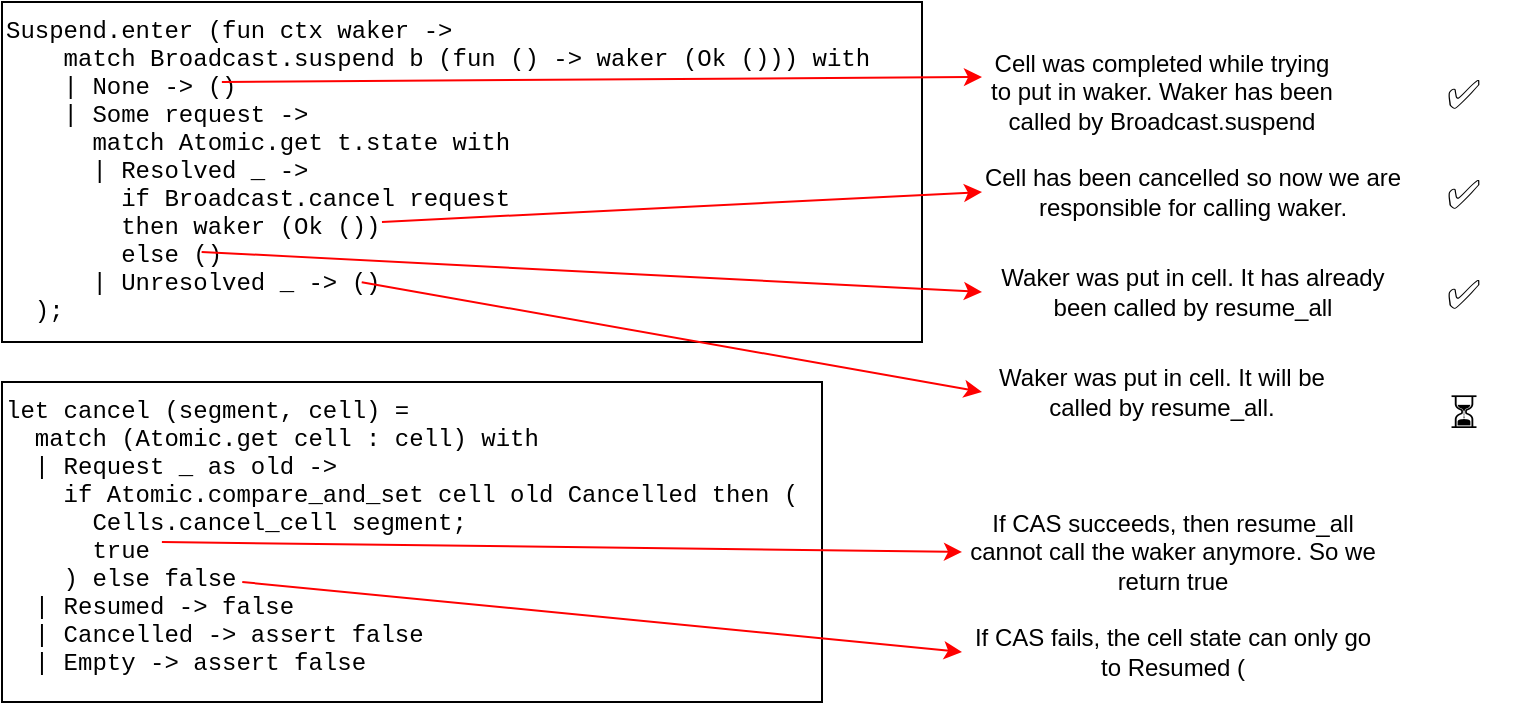 <mxfile version="22.1.2" type="device">
  <diagram name="Page-1" id="443lTc8KsaYGnsk-Nlpa">
    <mxGraphModel dx="1114" dy="596" grid="1" gridSize="10" guides="1" tooltips="1" connect="1" arrows="1" fold="1" page="1" pageScale="1" pageWidth="850" pageHeight="1100" math="0" shadow="0">
      <root>
        <mxCell id="0" />
        <mxCell id="1" parent="0" />
        <mxCell id="k81bwFb3jEkahaWm8Jr0-32" value="Suspend.enter (fun ctx waker -&gt;&#xa;    match Broadcast.suspend b (fun () -&gt; waker (Ok ())) with&#xa;    | None -&gt; ()  &#xa;    | Some request -&gt;&#xa;      match Atomic.get t.state with&#xa;      | Resolved _ -&gt;&#xa;        if Broadcast.cancel request &#xa;        then waker (Ok ())&#xa;        else ()&#xa;      | Unresolved _ -&gt; ()&#xa;  );&#xa;" style="rounded=0;align=left;verticalAlign=top;fontFamily=Courier New;" vertex="1" parent="1">
          <mxGeometry x="200" y="280" width="460" height="170" as="geometry" />
        </mxCell>
        <mxCell id="k81bwFb3jEkahaWm8Jr0-34" value="let cancel (segment, cell) =&#xa;  match (Atomic.get cell : cell) with&#xa;  | Request _ as old -&gt;&#xa;    if Atomic.compare_and_set cell old Cancelled then (&#xa;      Cells.cancel_cell segment;&#xa;      true&#xa;    ) else false          &#xa;  | Resumed -&gt; false      &#xa;  | Cancelled -&gt; assert false&#xa;  | Empty -&gt; assert false&#xa;" style="rounded=0;align=left;verticalAlign=top;fontFamily=Courier New;" vertex="1" parent="1">
          <mxGeometry x="200" y="470" width="410" height="160" as="geometry" />
        </mxCell>
        <mxCell id="k81bwFb3jEkahaWm8Jr0-37" value="Cell was completed while trying to put in waker. Waker has been called by Broadcast.suspend" style="text;strokeColor=none;align=center;fillColor=none;html=1;verticalAlign=middle;whiteSpace=wrap;rounded=0;" vertex="1" parent="1">
          <mxGeometry x="690" y="310" width="180" height="30" as="geometry" />
        </mxCell>
        <mxCell id="k81bwFb3jEkahaWm8Jr0-38" value="Waker was put in cell. It will be called by resume_all." style="text;strokeColor=none;align=center;fillColor=none;html=1;verticalAlign=middle;whiteSpace=wrap;rounded=0;" vertex="1" parent="1">
          <mxGeometry x="690" y="460" width="180" height="30" as="geometry" />
        </mxCell>
        <mxCell id="k81bwFb3jEkahaWm8Jr0-39" value="" style="endArrow=classic;html=1;rounded=0;entryX=0;entryY=0.5;entryDx=0;entryDy=0;exitX=0.391;exitY=0.824;exitDx=0;exitDy=0;exitPerimeter=0;strokeColor=#FF0000;" edge="1" parent="1" source="k81bwFb3jEkahaWm8Jr0-32" target="k81bwFb3jEkahaWm8Jr0-38">
          <mxGeometry width="50" height="50" relative="1" as="geometry">
            <mxPoint x="770" y="530" as="sourcePoint" />
            <mxPoint x="820" y="480" as="targetPoint" />
          </mxGeometry>
        </mxCell>
        <mxCell id="k81bwFb3jEkahaWm8Jr0-40" value="" style="endArrow=classic;html=1;rounded=0;exitX=0.239;exitY=0.235;exitDx=0;exitDy=0;exitPerimeter=0;entryX=0;entryY=0.25;entryDx=0;entryDy=0;strokeColor=#FF0000;" edge="1" parent="1" source="k81bwFb3jEkahaWm8Jr0-32" target="k81bwFb3jEkahaWm8Jr0-37">
          <mxGeometry width="50" height="50" relative="1" as="geometry">
            <mxPoint x="650" y="530" as="sourcePoint" />
            <mxPoint x="690" y="440" as="targetPoint" />
          </mxGeometry>
        </mxCell>
        <mxCell id="k81bwFb3jEkahaWm8Jr0-41" value="Waker was put in cell. It has already been called by resume_all" style="text;strokeColor=none;align=center;fillColor=none;html=1;verticalAlign=middle;whiteSpace=wrap;rounded=0;" vertex="1" parent="1">
          <mxGeometry x="690" y="410" width="211" height="30" as="geometry" />
        </mxCell>
        <mxCell id="k81bwFb3jEkahaWm8Jr0-42" value="" style="endArrow=classic;html=1;rounded=0;entryX=0;entryY=0.5;entryDx=0;entryDy=0;exitX=0.217;exitY=0.735;exitDx=0;exitDy=0;exitPerimeter=0;strokeColor=#FF0000;" edge="1" parent="1" source="k81bwFb3jEkahaWm8Jr0-32" target="k81bwFb3jEkahaWm8Jr0-41">
          <mxGeometry width="50" height="50" relative="1" as="geometry">
            <mxPoint x="640" y="490" as="sourcePoint" />
            <mxPoint x="690" y="510" as="targetPoint" />
          </mxGeometry>
        </mxCell>
        <mxCell id="k81bwFb3jEkahaWm8Jr0-43" value="" style="endArrow=classic;html=1;rounded=0;exitX=0.413;exitY=0.647;exitDx=0;exitDy=0;exitPerimeter=0;entryX=0;entryY=0.5;entryDx=0;entryDy=0;strokeColor=#FF0000;" edge="1" parent="1" source="k81bwFb3jEkahaWm8Jr0-32" target="k81bwFb3jEkahaWm8Jr0-44">
          <mxGeometry width="50" height="50" relative="1" as="geometry">
            <mxPoint x="640" y="490" as="sourcePoint" />
            <mxPoint x="680" y="360" as="targetPoint" />
          </mxGeometry>
        </mxCell>
        <mxCell id="k81bwFb3jEkahaWm8Jr0-44" value="Cell has been cancelled so now we are responsible for calling waker." style="text;strokeColor=none;align=center;fillColor=none;html=1;verticalAlign=middle;whiteSpace=wrap;rounded=0;" vertex="1" parent="1">
          <mxGeometry x="690" y="360" width="211" height="30" as="geometry" />
        </mxCell>
        <mxCell id="k81bwFb3jEkahaWm8Jr0-45" value="If CAS succeeds, then resume_all cannot call the waker anymore. So we return true" style="text;strokeColor=none;align=center;fillColor=none;html=1;verticalAlign=middle;whiteSpace=wrap;rounded=0;" vertex="1" parent="1">
          <mxGeometry x="680" y="540" width="211" height="30" as="geometry" />
        </mxCell>
        <mxCell id="k81bwFb3jEkahaWm8Jr0-47" value="&lt;font style=&quot;font-size: 20px;&quot;&gt;✅&lt;/font&gt;" style="text;strokeColor=none;align=center;fillColor=none;html=1;verticalAlign=middle;whiteSpace=wrap;rounded=0;" vertex="1" parent="1">
          <mxGeometry x="901" y="310" width="60" height="30" as="geometry" />
        </mxCell>
        <mxCell id="k81bwFb3jEkahaWm8Jr0-48" value="&lt;font style=&quot;font-size: 20px;&quot;&gt;✅&lt;/font&gt;" style="text;strokeColor=none;align=center;fillColor=none;html=1;verticalAlign=middle;whiteSpace=wrap;rounded=0;" vertex="1" parent="1">
          <mxGeometry x="901" y="360" width="60" height="30" as="geometry" />
        </mxCell>
        <mxCell id="k81bwFb3jEkahaWm8Jr0-49" value="&lt;font style=&quot;font-size: 20px;&quot;&gt;✅&lt;/font&gt;" style="text;strokeColor=none;align=center;fillColor=none;html=1;verticalAlign=middle;whiteSpace=wrap;rounded=0;" vertex="1" parent="1">
          <mxGeometry x="901" y="410" width="60" height="30" as="geometry" />
        </mxCell>
        <mxCell id="k81bwFb3jEkahaWm8Jr0-50" value="&lt;font style=&quot;font-size: 20px;&quot;&gt;⏳&lt;/font&gt;" style="text;strokeColor=none;align=center;fillColor=none;html=1;verticalAlign=middle;whiteSpace=wrap;rounded=0;" vertex="1" parent="1">
          <mxGeometry x="901" y="470" width="60" height="30" as="geometry" />
        </mxCell>
        <mxCell id="k81bwFb3jEkahaWm8Jr0-51" value="If CAS fails, the cell state can only go to Resumed (" style="text;strokeColor=none;align=center;fillColor=none;html=1;verticalAlign=middle;whiteSpace=wrap;rounded=0;" vertex="1" parent="1">
          <mxGeometry x="680" y="590" width="211" height="30" as="geometry" />
        </mxCell>
        <mxCell id="k81bwFb3jEkahaWm8Jr0-52" value="" style="endArrow=classic;html=1;rounded=0;entryX=0;entryY=0.5;entryDx=0;entryDy=0;exitX=0.195;exitY=0.5;exitDx=0;exitDy=0;exitPerimeter=0;strokeColor=#FF0000;" edge="1" parent="1" source="k81bwFb3jEkahaWm8Jr0-34" target="k81bwFb3jEkahaWm8Jr0-45">
          <mxGeometry width="50" height="50" relative="1" as="geometry">
            <mxPoint x="640" y="540" as="sourcePoint" />
            <mxPoint x="690" y="490" as="targetPoint" />
          </mxGeometry>
        </mxCell>
        <mxCell id="k81bwFb3jEkahaWm8Jr0-53" value="" style="endArrow=classic;html=1;rounded=0;entryX=0;entryY=0.5;entryDx=0;entryDy=0;exitX=0.293;exitY=0.625;exitDx=0;exitDy=0;exitPerimeter=0;strokeColor=#FF0000;" edge="1" parent="1" source="k81bwFb3jEkahaWm8Jr0-34" target="k81bwFb3jEkahaWm8Jr0-51">
          <mxGeometry width="50" height="50" relative="1" as="geometry">
            <mxPoint x="640" y="630" as="sourcePoint" />
            <mxPoint x="690" y="580" as="targetPoint" />
          </mxGeometry>
        </mxCell>
      </root>
    </mxGraphModel>
  </diagram>
</mxfile>
